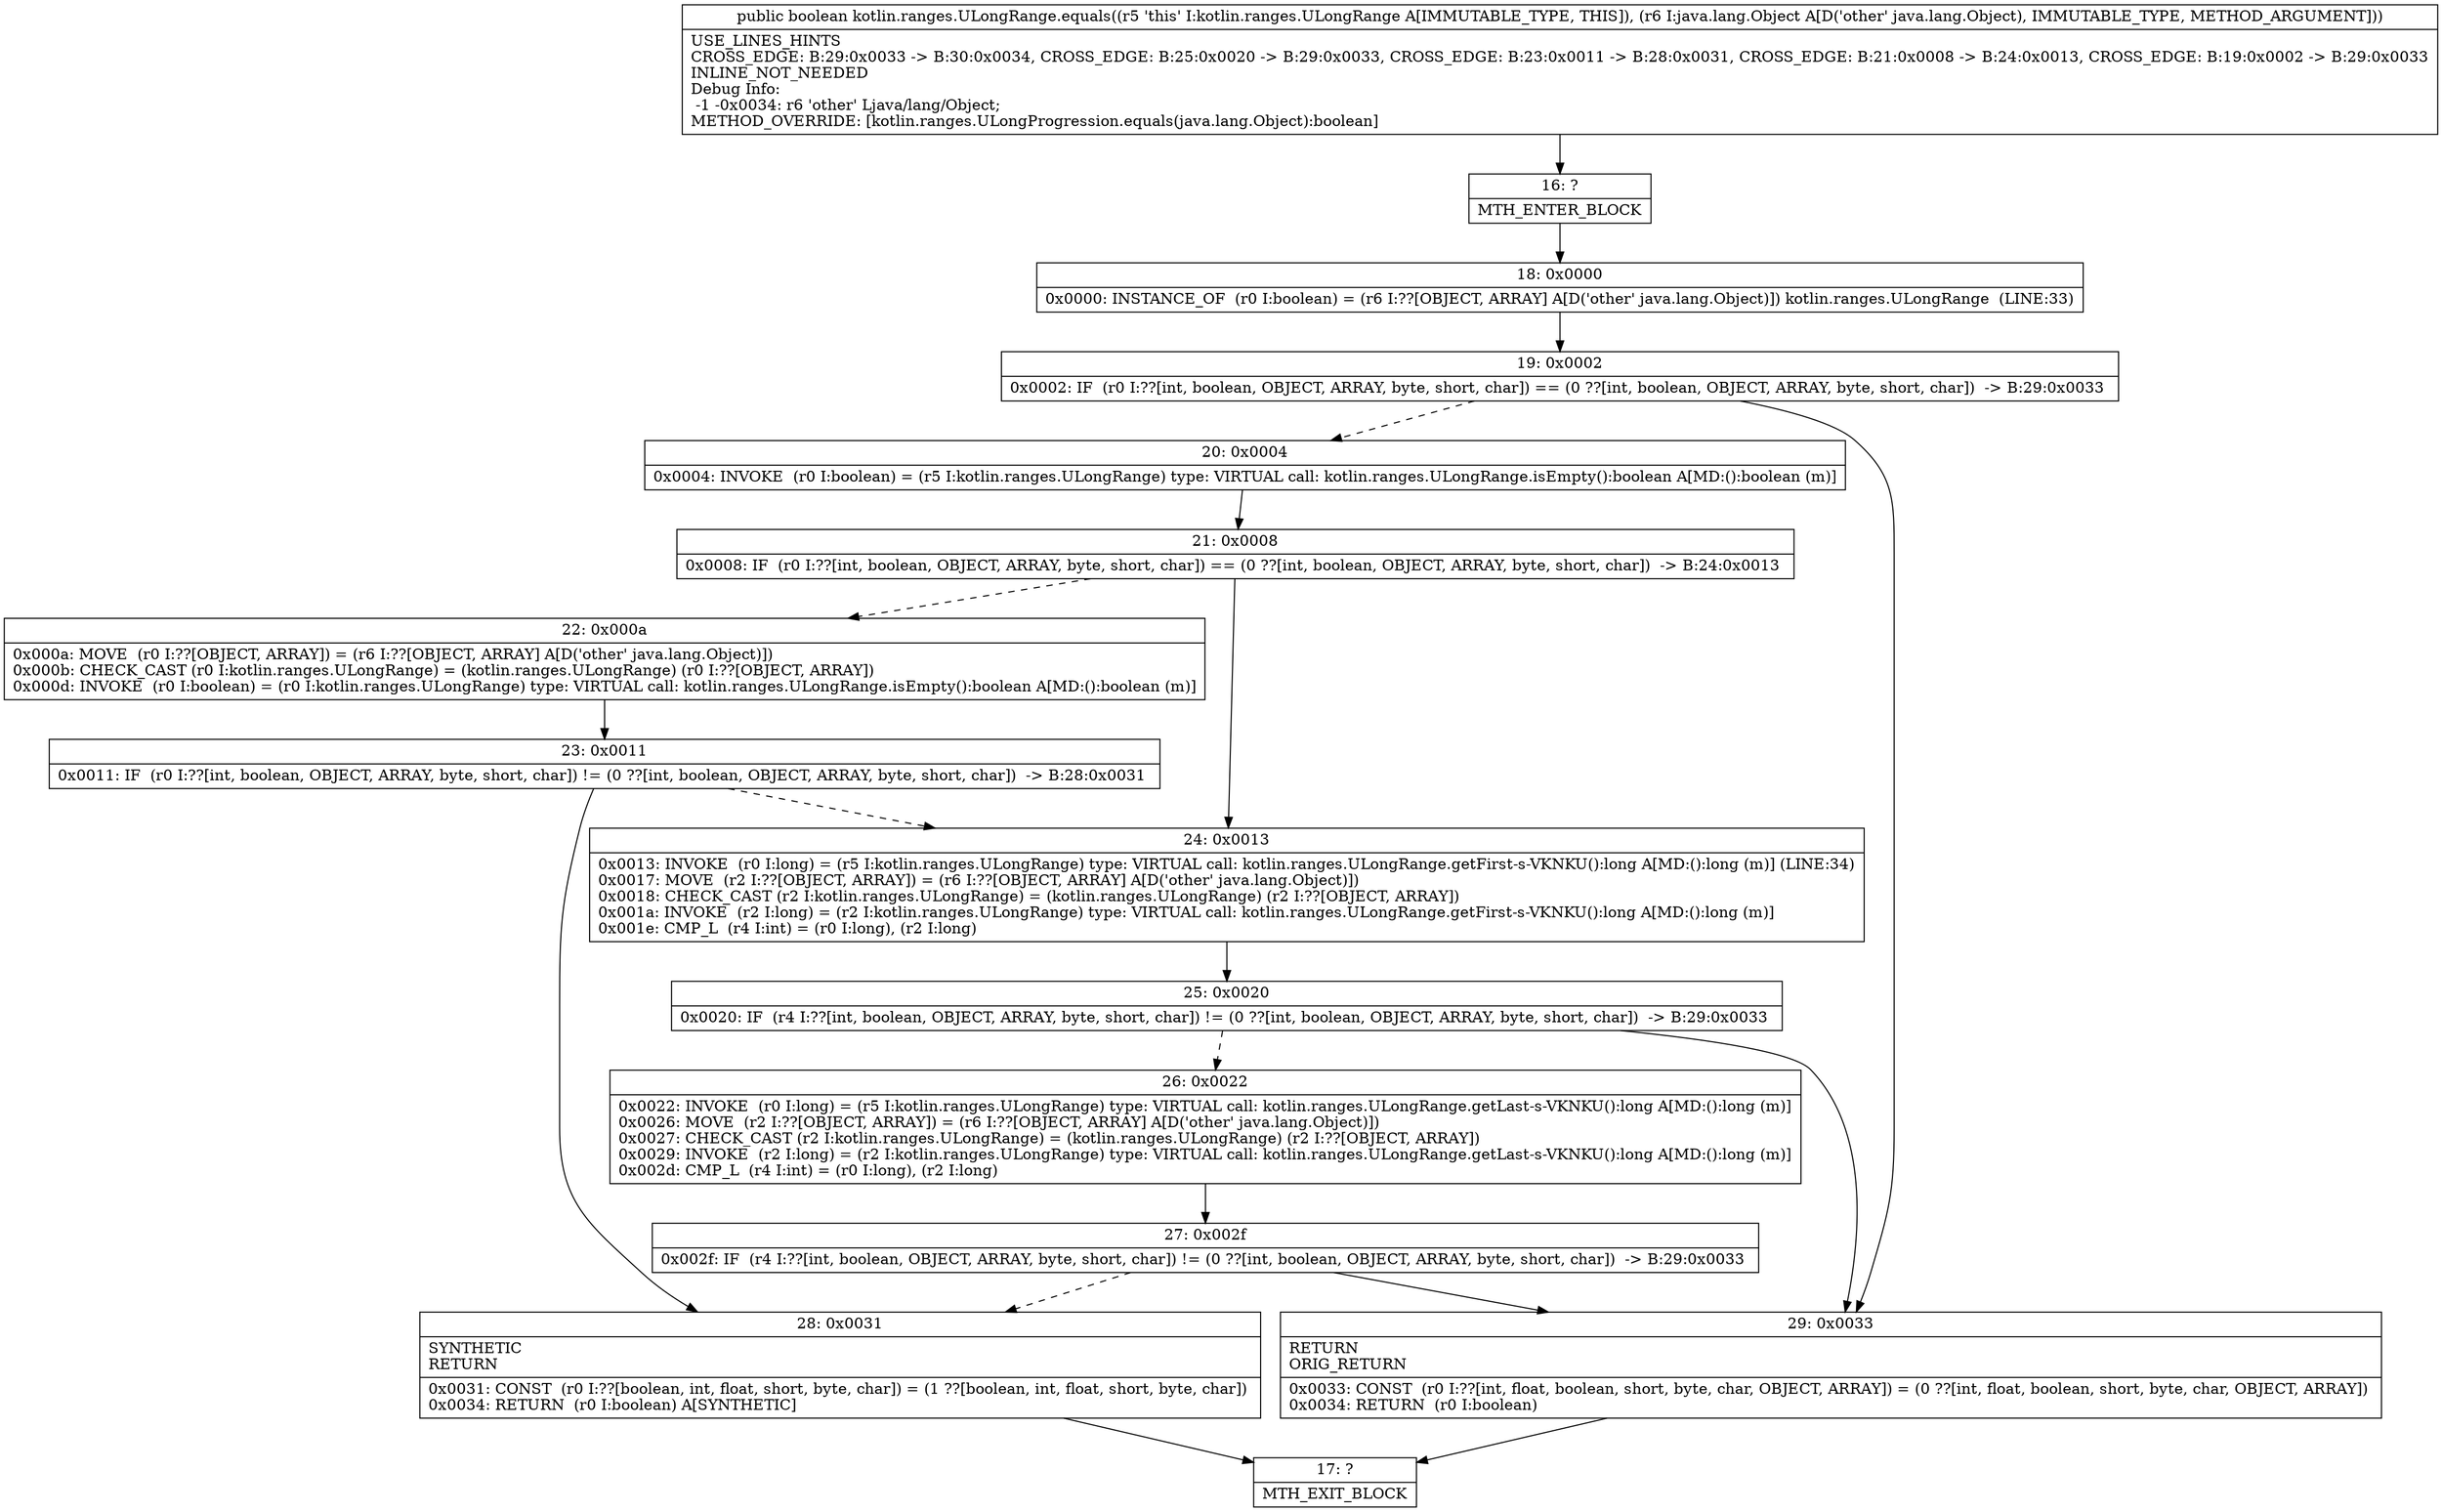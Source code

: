 digraph "CFG forkotlin.ranges.ULongRange.equals(Ljava\/lang\/Object;)Z" {
Node_16 [shape=record,label="{16\:\ ?|MTH_ENTER_BLOCK\l}"];
Node_18 [shape=record,label="{18\:\ 0x0000|0x0000: INSTANCE_OF  (r0 I:boolean) = (r6 I:??[OBJECT, ARRAY] A[D('other' java.lang.Object)]) kotlin.ranges.ULongRange  (LINE:33)\l}"];
Node_19 [shape=record,label="{19\:\ 0x0002|0x0002: IF  (r0 I:??[int, boolean, OBJECT, ARRAY, byte, short, char]) == (0 ??[int, boolean, OBJECT, ARRAY, byte, short, char])  \-\> B:29:0x0033 \l}"];
Node_20 [shape=record,label="{20\:\ 0x0004|0x0004: INVOKE  (r0 I:boolean) = (r5 I:kotlin.ranges.ULongRange) type: VIRTUAL call: kotlin.ranges.ULongRange.isEmpty():boolean A[MD:():boolean (m)]\l}"];
Node_21 [shape=record,label="{21\:\ 0x0008|0x0008: IF  (r0 I:??[int, boolean, OBJECT, ARRAY, byte, short, char]) == (0 ??[int, boolean, OBJECT, ARRAY, byte, short, char])  \-\> B:24:0x0013 \l}"];
Node_22 [shape=record,label="{22\:\ 0x000a|0x000a: MOVE  (r0 I:??[OBJECT, ARRAY]) = (r6 I:??[OBJECT, ARRAY] A[D('other' java.lang.Object)]) \l0x000b: CHECK_CAST (r0 I:kotlin.ranges.ULongRange) = (kotlin.ranges.ULongRange) (r0 I:??[OBJECT, ARRAY]) \l0x000d: INVOKE  (r0 I:boolean) = (r0 I:kotlin.ranges.ULongRange) type: VIRTUAL call: kotlin.ranges.ULongRange.isEmpty():boolean A[MD:():boolean (m)]\l}"];
Node_23 [shape=record,label="{23\:\ 0x0011|0x0011: IF  (r0 I:??[int, boolean, OBJECT, ARRAY, byte, short, char]) != (0 ??[int, boolean, OBJECT, ARRAY, byte, short, char])  \-\> B:28:0x0031 \l}"];
Node_28 [shape=record,label="{28\:\ 0x0031|SYNTHETIC\lRETURN\l|0x0031: CONST  (r0 I:??[boolean, int, float, short, byte, char]) = (1 ??[boolean, int, float, short, byte, char]) \l0x0034: RETURN  (r0 I:boolean) A[SYNTHETIC]\l}"];
Node_17 [shape=record,label="{17\:\ ?|MTH_EXIT_BLOCK\l}"];
Node_24 [shape=record,label="{24\:\ 0x0013|0x0013: INVOKE  (r0 I:long) = (r5 I:kotlin.ranges.ULongRange) type: VIRTUAL call: kotlin.ranges.ULongRange.getFirst\-s\-VKNKU():long A[MD:():long (m)] (LINE:34)\l0x0017: MOVE  (r2 I:??[OBJECT, ARRAY]) = (r6 I:??[OBJECT, ARRAY] A[D('other' java.lang.Object)]) \l0x0018: CHECK_CAST (r2 I:kotlin.ranges.ULongRange) = (kotlin.ranges.ULongRange) (r2 I:??[OBJECT, ARRAY]) \l0x001a: INVOKE  (r2 I:long) = (r2 I:kotlin.ranges.ULongRange) type: VIRTUAL call: kotlin.ranges.ULongRange.getFirst\-s\-VKNKU():long A[MD:():long (m)]\l0x001e: CMP_L  (r4 I:int) = (r0 I:long), (r2 I:long) \l}"];
Node_25 [shape=record,label="{25\:\ 0x0020|0x0020: IF  (r4 I:??[int, boolean, OBJECT, ARRAY, byte, short, char]) != (0 ??[int, boolean, OBJECT, ARRAY, byte, short, char])  \-\> B:29:0x0033 \l}"];
Node_26 [shape=record,label="{26\:\ 0x0022|0x0022: INVOKE  (r0 I:long) = (r5 I:kotlin.ranges.ULongRange) type: VIRTUAL call: kotlin.ranges.ULongRange.getLast\-s\-VKNKU():long A[MD:():long (m)]\l0x0026: MOVE  (r2 I:??[OBJECT, ARRAY]) = (r6 I:??[OBJECT, ARRAY] A[D('other' java.lang.Object)]) \l0x0027: CHECK_CAST (r2 I:kotlin.ranges.ULongRange) = (kotlin.ranges.ULongRange) (r2 I:??[OBJECT, ARRAY]) \l0x0029: INVOKE  (r2 I:long) = (r2 I:kotlin.ranges.ULongRange) type: VIRTUAL call: kotlin.ranges.ULongRange.getLast\-s\-VKNKU():long A[MD:():long (m)]\l0x002d: CMP_L  (r4 I:int) = (r0 I:long), (r2 I:long) \l}"];
Node_27 [shape=record,label="{27\:\ 0x002f|0x002f: IF  (r4 I:??[int, boolean, OBJECT, ARRAY, byte, short, char]) != (0 ??[int, boolean, OBJECT, ARRAY, byte, short, char])  \-\> B:29:0x0033 \l}"];
Node_29 [shape=record,label="{29\:\ 0x0033|RETURN\lORIG_RETURN\l|0x0033: CONST  (r0 I:??[int, float, boolean, short, byte, char, OBJECT, ARRAY]) = (0 ??[int, float, boolean, short, byte, char, OBJECT, ARRAY]) \l0x0034: RETURN  (r0 I:boolean) \l}"];
MethodNode[shape=record,label="{public boolean kotlin.ranges.ULongRange.equals((r5 'this' I:kotlin.ranges.ULongRange A[IMMUTABLE_TYPE, THIS]), (r6 I:java.lang.Object A[D('other' java.lang.Object), IMMUTABLE_TYPE, METHOD_ARGUMENT]))  | USE_LINES_HINTS\lCROSS_EDGE: B:29:0x0033 \-\> B:30:0x0034, CROSS_EDGE: B:25:0x0020 \-\> B:29:0x0033, CROSS_EDGE: B:23:0x0011 \-\> B:28:0x0031, CROSS_EDGE: B:21:0x0008 \-\> B:24:0x0013, CROSS_EDGE: B:19:0x0002 \-\> B:29:0x0033\lINLINE_NOT_NEEDED\lDebug Info:\l  \-1 \-0x0034: r6 'other' Ljava\/lang\/Object;\lMETHOD_OVERRIDE: [kotlin.ranges.ULongProgression.equals(java.lang.Object):boolean]\l}"];
MethodNode -> Node_16;Node_16 -> Node_18;
Node_18 -> Node_19;
Node_19 -> Node_20[style=dashed];
Node_19 -> Node_29;
Node_20 -> Node_21;
Node_21 -> Node_22[style=dashed];
Node_21 -> Node_24;
Node_22 -> Node_23;
Node_23 -> Node_24[style=dashed];
Node_23 -> Node_28;
Node_28 -> Node_17;
Node_24 -> Node_25;
Node_25 -> Node_26[style=dashed];
Node_25 -> Node_29;
Node_26 -> Node_27;
Node_27 -> Node_28[style=dashed];
Node_27 -> Node_29;
Node_29 -> Node_17;
}

